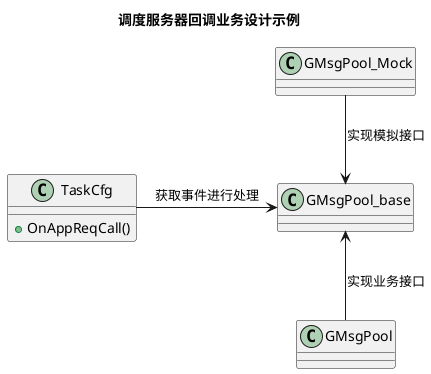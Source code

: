 @startuml 调度服务器回调业务设计示例

title 调度服务器回调业务设计示例

class TaskCfg
{
    +OnAppReqCall()
}

class GMsgPool
{

}

class GMsgPool_base
{

}

class GMsgPool_Mock
{

}

TaskCfg -right-> GMsgPool_base : 获取事件进行处理

GMsgPool_Mock -down-> GMsgPool_base : 实现模拟接口
GMsgPool -up-> GMsgPool_base : 实现业务接口

@enduml